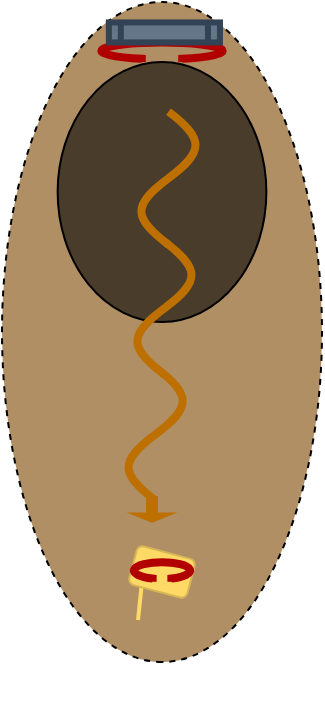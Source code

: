 <mxfile version="15.4.0" type="device"><diagram id="xRCG7YhJR6OvEbT1JSHA" name="Page-1"><mxGraphModel dx="1573" dy="425" grid="1" gridSize="10" guides="1" tooltips="1" connect="1" arrows="1" fold="1" page="1" pageScale="1" pageWidth="850" pageHeight="1100" math="0" shadow="0"><root><mxCell id="0"/><mxCell id="1" parent="0"/><mxCell id="czk4y8vHE9rwHhRwFxrm-9" value="" style="ellipse;whiteSpace=wrap;html=1;direction=south;rotation=0;dashed=1;fillColor=#B08F65;perimeterSpacing=2;" parent="1" vertex="1"><mxGeometry x="-430" y="140" width="160" height="330" as="geometry"/></mxCell><mxCell id="czk4y8vHE9rwHhRwFxrm-23" value="" style="ellipse;whiteSpace=wrap;html=1;fillColor=#4A3C2A;" parent="1" vertex="1"><mxGeometry x="-402.18" y="170" width="104.37" height="130" as="geometry"/></mxCell><mxCell id="h_GY8Mcc7ZhUkCywEjWZ-3" value="" style="verticalLabelPosition=bottom;shadow=0;dashed=0;align=center;html=1;verticalAlign=top;shape=mxgraph.electrical.radio.loop_antenna;strokeWidth=4;fillColor=#e51400;strokeColor=#B20000;fontColor=#ffffff;" vertex="1" parent="1"><mxGeometry x="-382.4" y="160.22" width="64.8" height="9.78" as="geometry"/></mxCell><mxCell id="h_GY8Mcc7ZhUkCywEjWZ-5" value="" style="shape=image;verticalLabelPosition=bottom;labelBackgroundColor=#ffffff;verticalAlign=top;aspect=fixed;imageAspect=0;image=https://media.discordapp.net/attachments/813797065654140941/838245597747871744/woodpecker.png;flipH=1;rotation=-75;" vertex="1" parent="1"><mxGeometry x="-393.5" y="398.77" width="87" height="87" as="geometry"/></mxCell><mxCell id="h_GY8Mcc7ZhUkCywEjWZ-6" value="" style="endArrow=none;html=1;fillColor=#005073;strokeColor=#FFD966;strokeWidth=2;" edge="1" parent="1"><mxGeometry width="50" height="50" relative="1" as="geometry"><mxPoint x="-360" y="430" as="sourcePoint"/><mxPoint x="-362" y="449" as="targetPoint"/></mxGeometry></mxCell><mxCell id="h_GY8Mcc7ZhUkCywEjWZ-7" value="" style="rounded=1;whiteSpace=wrap;html=1;strokeColor=#d6b656;fillColor=#FFD966;rotation=-75;" vertex="1" parent="1"><mxGeometry x="-360" y="410" width="20" height="30" as="geometry"/></mxCell><mxCell id="h_GY8Mcc7ZhUkCywEjWZ-4" value="" style="verticalLabelPosition=bottom;shadow=0;dashed=0;align=center;html=1;verticalAlign=top;shape=mxgraph.electrical.radio.loop_antenna;strokeWidth=4;fillColor=#e51400;strokeColor=#B20000;fontColor=#ffffff;" vertex="1" parent="1"><mxGeometry x="-365" y="420.11" width="30" height="9.78" as="geometry"/></mxCell><mxCell id="h_GY8Mcc7ZhUkCywEjWZ-8" value="" style="pointerEvents=1;verticalLabelPosition=bottom;shadow=0;dashed=0;align=center;html=1;verticalAlign=top;shape=mxgraph.electrical.waveforms.sine_wave;strokeWidth=4;fillColor=#f0a30a;rotation=90;strokeColor=#BD7000;fontColor=#000000;" vertex="1" parent="1"><mxGeometry x="-386.45" y="338" width="66.5" height="36.18" as="geometry"/></mxCell><mxCell id="h_GY8Mcc7ZhUkCywEjWZ-9" value="" style="pointerEvents=1;verticalLabelPosition=bottom;shadow=0;dashed=0;align=center;html=1;verticalAlign=top;shape=mxgraph.electrical.waveforms.sine_wave;strokeWidth=4;fillColor=#f0a30a;rotation=90;strokeColor=#BD7000;fontColor=#000000;" vertex="1" parent="1"><mxGeometry x="-382.05" y="275" width="66.5" height="36.18" as="geometry"/></mxCell><mxCell id="h_GY8Mcc7ZhUkCywEjWZ-10" value="" style="pointerEvents=1;verticalLabelPosition=bottom;shadow=0;dashed=0;align=center;html=1;verticalAlign=top;shape=mxgraph.electrical.waveforms.sine_wave;strokeWidth=4;fillColor=#f0a30a;rotation=90;strokeColor=#BD7000;fontColor=#000000;" vertex="1" parent="1"><mxGeometry x="-380.05" y="210" width="66.5" height="36.18" as="geometry"/></mxCell><mxCell id="h_GY8Mcc7ZhUkCywEjWZ-11" value="" style="shape=singleArrow;direction=west;whiteSpace=wrap;html=1;strokeWidth=3;fillColor=#f0a30a;strokeColor=#BD7000;fontColor=#000000;rotation=-90;" vertex="1" parent="1"><mxGeometry x="-360" y="388.77" width="10" height="10" as="geometry"/></mxCell><mxCell id="h_GY8Mcc7ZhUkCywEjWZ-12" value="" style="shape=process;whiteSpace=wrap;html=1;backgroundOutline=1;strokeWidth=3;fillColor=#647687;strokeColor=#314354;fontColor=#ffffff;" vertex="1" parent="1"><mxGeometry x="-376.57" y="150.22" width="55.55" height="10" as="geometry"/></mxCell></root></mxGraphModel></diagram></mxfile>
